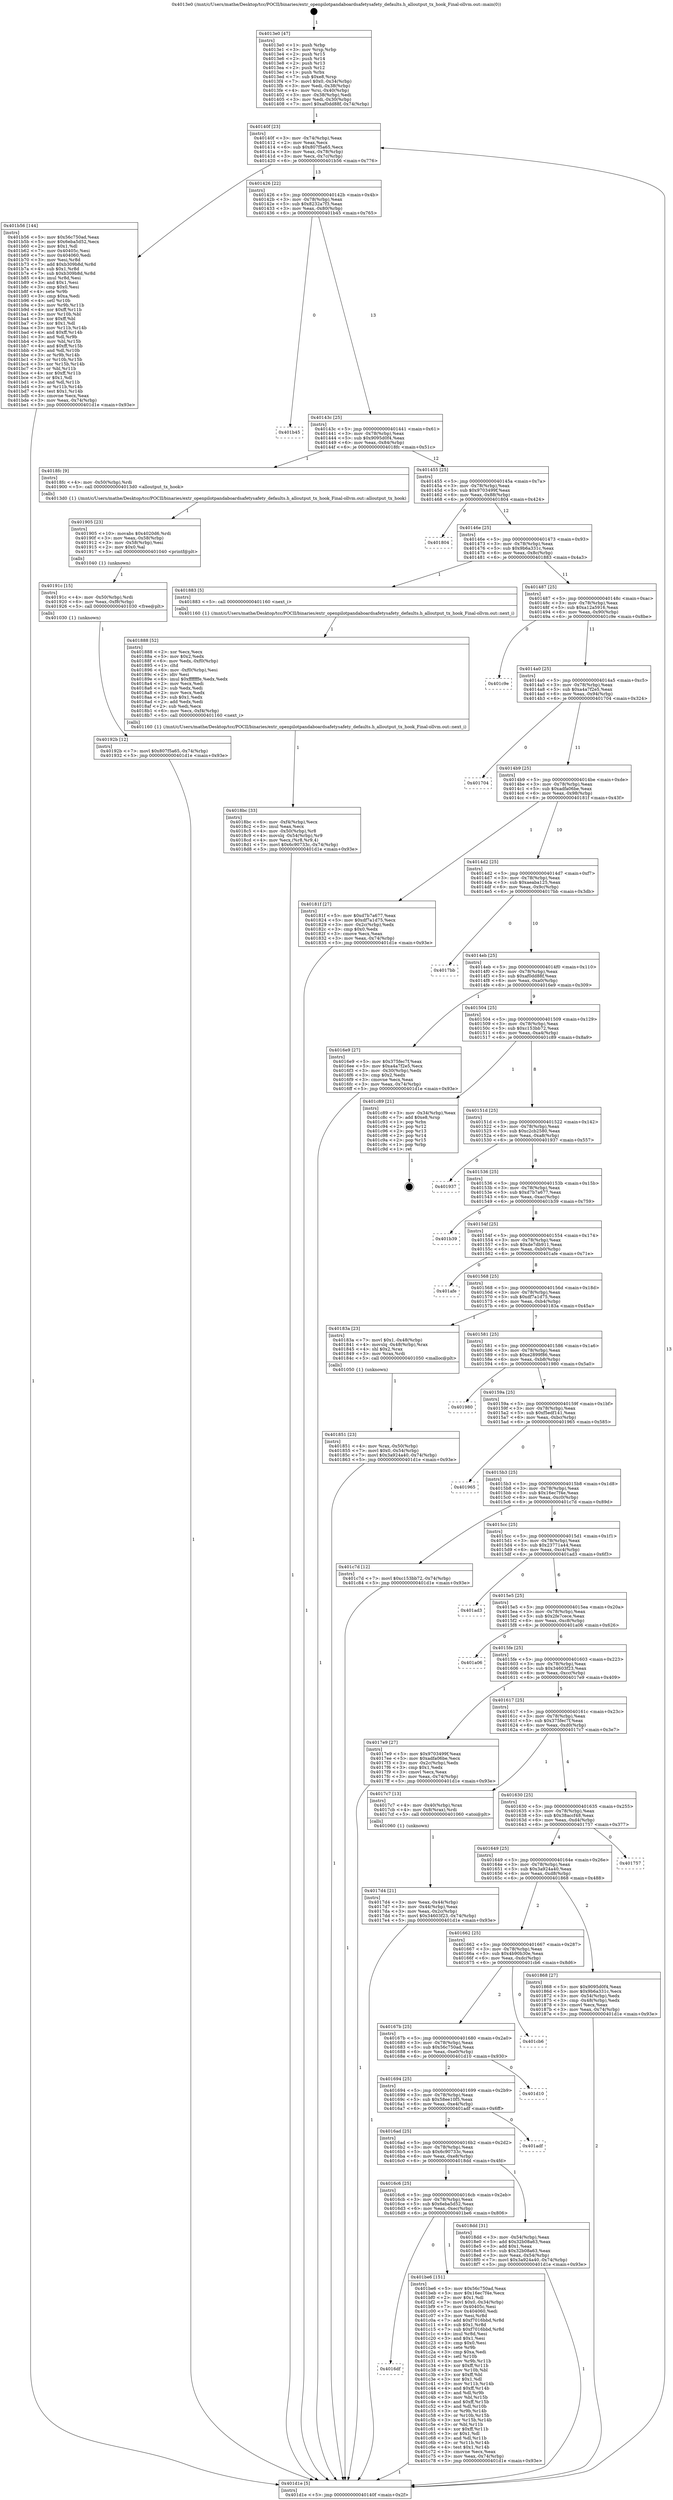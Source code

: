 digraph "0x4013e0" {
  label = "0x4013e0 (/mnt/c/Users/mathe/Desktop/tcc/POCII/binaries/extr_openpilotpandaboardsafetysafety_defaults.h_alloutput_tx_hook_Final-ollvm.out::main(0))"
  labelloc = "t"
  node[shape=record]

  Entry [label="",width=0.3,height=0.3,shape=circle,fillcolor=black,style=filled]
  "0x40140f" [label="{
     0x40140f [23]\l
     | [instrs]\l
     &nbsp;&nbsp;0x40140f \<+3\>: mov -0x74(%rbp),%eax\l
     &nbsp;&nbsp;0x401412 \<+2\>: mov %eax,%ecx\l
     &nbsp;&nbsp;0x401414 \<+6\>: sub $0x807f5a65,%ecx\l
     &nbsp;&nbsp;0x40141a \<+3\>: mov %eax,-0x78(%rbp)\l
     &nbsp;&nbsp;0x40141d \<+3\>: mov %ecx,-0x7c(%rbp)\l
     &nbsp;&nbsp;0x401420 \<+6\>: je 0000000000401b56 \<main+0x776\>\l
  }"]
  "0x401b56" [label="{
     0x401b56 [144]\l
     | [instrs]\l
     &nbsp;&nbsp;0x401b56 \<+5\>: mov $0x56c750ad,%eax\l
     &nbsp;&nbsp;0x401b5b \<+5\>: mov $0x6eba5d52,%ecx\l
     &nbsp;&nbsp;0x401b60 \<+2\>: mov $0x1,%dl\l
     &nbsp;&nbsp;0x401b62 \<+7\>: mov 0x40405c,%esi\l
     &nbsp;&nbsp;0x401b69 \<+7\>: mov 0x404060,%edi\l
     &nbsp;&nbsp;0x401b70 \<+3\>: mov %esi,%r8d\l
     &nbsp;&nbsp;0x401b73 \<+7\>: add $0xb309b8d,%r8d\l
     &nbsp;&nbsp;0x401b7a \<+4\>: sub $0x1,%r8d\l
     &nbsp;&nbsp;0x401b7e \<+7\>: sub $0xb309b8d,%r8d\l
     &nbsp;&nbsp;0x401b85 \<+4\>: imul %r8d,%esi\l
     &nbsp;&nbsp;0x401b89 \<+3\>: and $0x1,%esi\l
     &nbsp;&nbsp;0x401b8c \<+3\>: cmp $0x0,%esi\l
     &nbsp;&nbsp;0x401b8f \<+4\>: sete %r9b\l
     &nbsp;&nbsp;0x401b93 \<+3\>: cmp $0xa,%edi\l
     &nbsp;&nbsp;0x401b96 \<+4\>: setl %r10b\l
     &nbsp;&nbsp;0x401b9a \<+3\>: mov %r9b,%r11b\l
     &nbsp;&nbsp;0x401b9d \<+4\>: xor $0xff,%r11b\l
     &nbsp;&nbsp;0x401ba1 \<+3\>: mov %r10b,%bl\l
     &nbsp;&nbsp;0x401ba4 \<+3\>: xor $0xff,%bl\l
     &nbsp;&nbsp;0x401ba7 \<+3\>: xor $0x1,%dl\l
     &nbsp;&nbsp;0x401baa \<+3\>: mov %r11b,%r14b\l
     &nbsp;&nbsp;0x401bad \<+4\>: and $0xff,%r14b\l
     &nbsp;&nbsp;0x401bb1 \<+3\>: and %dl,%r9b\l
     &nbsp;&nbsp;0x401bb4 \<+3\>: mov %bl,%r15b\l
     &nbsp;&nbsp;0x401bb7 \<+4\>: and $0xff,%r15b\l
     &nbsp;&nbsp;0x401bbb \<+3\>: and %dl,%r10b\l
     &nbsp;&nbsp;0x401bbe \<+3\>: or %r9b,%r14b\l
     &nbsp;&nbsp;0x401bc1 \<+3\>: or %r10b,%r15b\l
     &nbsp;&nbsp;0x401bc4 \<+3\>: xor %r15b,%r14b\l
     &nbsp;&nbsp;0x401bc7 \<+3\>: or %bl,%r11b\l
     &nbsp;&nbsp;0x401bca \<+4\>: xor $0xff,%r11b\l
     &nbsp;&nbsp;0x401bce \<+3\>: or $0x1,%dl\l
     &nbsp;&nbsp;0x401bd1 \<+3\>: and %dl,%r11b\l
     &nbsp;&nbsp;0x401bd4 \<+3\>: or %r11b,%r14b\l
     &nbsp;&nbsp;0x401bd7 \<+4\>: test $0x1,%r14b\l
     &nbsp;&nbsp;0x401bdb \<+3\>: cmovne %ecx,%eax\l
     &nbsp;&nbsp;0x401bde \<+3\>: mov %eax,-0x74(%rbp)\l
     &nbsp;&nbsp;0x401be1 \<+5\>: jmp 0000000000401d1e \<main+0x93e\>\l
  }"]
  "0x401426" [label="{
     0x401426 [22]\l
     | [instrs]\l
     &nbsp;&nbsp;0x401426 \<+5\>: jmp 000000000040142b \<main+0x4b\>\l
     &nbsp;&nbsp;0x40142b \<+3\>: mov -0x78(%rbp),%eax\l
     &nbsp;&nbsp;0x40142e \<+5\>: sub $0x8232a7f3,%eax\l
     &nbsp;&nbsp;0x401433 \<+3\>: mov %eax,-0x80(%rbp)\l
     &nbsp;&nbsp;0x401436 \<+6\>: je 0000000000401b45 \<main+0x765\>\l
  }"]
  Exit [label="",width=0.3,height=0.3,shape=circle,fillcolor=black,style=filled,peripheries=2]
  "0x401b45" [label="{
     0x401b45\l
  }", style=dashed]
  "0x40143c" [label="{
     0x40143c [25]\l
     | [instrs]\l
     &nbsp;&nbsp;0x40143c \<+5\>: jmp 0000000000401441 \<main+0x61\>\l
     &nbsp;&nbsp;0x401441 \<+3\>: mov -0x78(%rbp),%eax\l
     &nbsp;&nbsp;0x401444 \<+5\>: sub $0x9095d0f4,%eax\l
     &nbsp;&nbsp;0x401449 \<+6\>: mov %eax,-0x84(%rbp)\l
     &nbsp;&nbsp;0x40144f \<+6\>: je 00000000004018fc \<main+0x51c\>\l
  }"]
  "0x4016df" [label="{
     0x4016df\l
  }", style=dashed]
  "0x4018fc" [label="{
     0x4018fc [9]\l
     | [instrs]\l
     &nbsp;&nbsp;0x4018fc \<+4\>: mov -0x50(%rbp),%rdi\l
     &nbsp;&nbsp;0x401900 \<+5\>: call 00000000004013d0 \<alloutput_tx_hook\>\l
     | [calls]\l
     &nbsp;&nbsp;0x4013d0 \{1\} (/mnt/c/Users/mathe/Desktop/tcc/POCII/binaries/extr_openpilotpandaboardsafetysafety_defaults.h_alloutput_tx_hook_Final-ollvm.out::alloutput_tx_hook)\l
  }"]
  "0x401455" [label="{
     0x401455 [25]\l
     | [instrs]\l
     &nbsp;&nbsp;0x401455 \<+5\>: jmp 000000000040145a \<main+0x7a\>\l
     &nbsp;&nbsp;0x40145a \<+3\>: mov -0x78(%rbp),%eax\l
     &nbsp;&nbsp;0x40145d \<+5\>: sub $0x9703499f,%eax\l
     &nbsp;&nbsp;0x401462 \<+6\>: mov %eax,-0x88(%rbp)\l
     &nbsp;&nbsp;0x401468 \<+6\>: je 0000000000401804 \<main+0x424\>\l
  }"]
  "0x401be6" [label="{
     0x401be6 [151]\l
     | [instrs]\l
     &nbsp;&nbsp;0x401be6 \<+5\>: mov $0x56c750ad,%eax\l
     &nbsp;&nbsp;0x401beb \<+5\>: mov $0x16ec7f4e,%ecx\l
     &nbsp;&nbsp;0x401bf0 \<+2\>: mov $0x1,%dl\l
     &nbsp;&nbsp;0x401bf2 \<+7\>: movl $0x0,-0x34(%rbp)\l
     &nbsp;&nbsp;0x401bf9 \<+7\>: mov 0x40405c,%esi\l
     &nbsp;&nbsp;0x401c00 \<+7\>: mov 0x404060,%edi\l
     &nbsp;&nbsp;0x401c07 \<+3\>: mov %esi,%r8d\l
     &nbsp;&nbsp;0x401c0a \<+7\>: add $0xf7016bbd,%r8d\l
     &nbsp;&nbsp;0x401c11 \<+4\>: sub $0x1,%r8d\l
     &nbsp;&nbsp;0x401c15 \<+7\>: sub $0xf7016bbd,%r8d\l
     &nbsp;&nbsp;0x401c1c \<+4\>: imul %r8d,%esi\l
     &nbsp;&nbsp;0x401c20 \<+3\>: and $0x1,%esi\l
     &nbsp;&nbsp;0x401c23 \<+3\>: cmp $0x0,%esi\l
     &nbsp;&nbsp;0x401c26 \<+4\>: sete %r9b\l
     &nbsp;&nbsp;0x401c2a \<+3\>: cmp $0xa,%edi\l
     &nbsp;&nbsp;0x401c2d \<+4\>: setl %r10b\l
     &nbsp;&nbsp;0x401c31 \<+3\>: mov %r9b,%r11b\l
     &nbsp;&nbsp;0x401c34 \<+4\>: xor $0xff,%r11b\l
     &nbsp;&nbsp;0x401c38 \<+3\>: mov %r10b,%bl\l
     &nbsp;&nbsp;0x401c3b \<+3\>: xor $0xff,%bl\l
     &nbsp;&nbsp;0x401c3e \<+3\>: xor $0x1,%dl\l
     &nbsp;&nbsp;0x401c41 \<+3\>: mov %r11b,%r14b\l
     &nbsp;&nbsp;0x401c44 \<+4\>: and $0xff,%r14b\l
     &nbsp;&nbsp;0x401c48 \<+3\>: and %dl,%r9b\l
     &nbsp;&nbsp;0x401c4b \<+3\>: mov %bl,%r15b\l
     &nbsp;&nbsp;0x401c4e \<+4\>: and $0xff,%r15b\l
     &nbsp;&nbsp;0x401c52 \<+3\>: and %dl,%r10b\l
     &nbsp;&nbsp;0x401c55 \<+3\>: or %r9b,%r14b\l
     &nbsp;&nbsp;0x401c58 \<+3\>: or %r10b,%r15b\l
     &nbsp;&nbsp;0x401c5b \<+3\>: xor %r15b,%r14b\l
     &nbsp;&nbsp;0x401c5e \<+3\>: or %bl,%r11b\l
     &nbsp;&nbsp;0x401c61 \<+4\>: xor $0xff,%r11b\l
     &nbsp;&nbsp;0x401c65 \<+3\>: or $0x1,%dl\l
     &nbsp;&nbsp;0x401c68 \<+3\>: and %dl,%r11b\l
     &nbsp;&nbsp;0x401c6b \<+3\>: or %r11b,%r14b\l
     &nbsp;&nbsp;0x401c6e \<+4\>: test $0x1,%r14b\l
     &nbsp;&nbsp;0x401c72 \<+3\>: cmovne %ecx,%eax\l
     &nbsp;&nbsp;0x401c75 \<+3\>: mov %eax,-0x74(%rbp)\l
     &nbsp;&nbsp;0x401c78 \<+5\>: jmp 0000000000401d1e \<main+0x93e\>\l
  }"]
  "0x401804" [label="{
     0x401804\l
  }", style=dashed]
  "0x40146e" [label="{
     0x40146e [25]\l
     | [instrs]\l
     &nbsp;&nbsp;0x40146e \<+5\>: jmp 0000000000401473 \<main+0x93\>\l
     &nbsp;&nbsp;0x401473 \<+3\>: mov -0x78(%rbp),%eax\l
     &nbsp;&nbsp;0x401476 \<+5\>: sub $0x9b6a331c,%eax\l
     &nbsp;&nbsp;0x40147b \<+6\>: mov %eax,-0x8c(%rbp)\l
     &nbsp;&nbsp;0x401481 \<+6\>: je 0000000000401883 \<main+0x4a3\>\l
  }"]
  "0x40192b" [label="{
     0x40192b [12]\l
     | [instrs]\l
     &nbsp;&nbsp;0x40192b \<+7\>: movl $0x807f5a65,-0x74(%rbp)\l
     &nbsp;&nbsp;0x401932 \<+5\>: jmp 0000000000401d1e \<main+0x93e\>\l
  }"]
  "0x401883" [label="{
     0x401883 [5]\l
     | [instrs]\l
     &nbsp;&nbsp;0x401883 \<+5\>: call 0000000000401160 \<next_i\>\l
     | [calls]\l
     &nbsp;&nbsp;0x401160 \{1\} (/mnt/c/Users/mathe/Desktop/tcc/POCII/binaries/extr_openpilotpandaboardsafetysafety_defaults.h_alloutput_tx_hook_Final-ollvm.out::next_i)\l
  }"]
  "0x401487" [label="{
     0x401487 [25]\l
     | [instrs]\l
     &nbsp;&nbsp;0x401487 \<+5\>: jmp 000000000040148c \<main+0xac\>\l
     &nbsp;&nbsp;0x40148c \<+3\>: mov -0x78(%rbp),%eax\l
     &nbsp;&nbsp;0x40148f \<+5\>: sub $0xa12a5916,%eax\l
     &nbsp;&nbsp;0x401494 \<+6\>: mov %eax,-0x90(%rbp)\l
     &nbsp;&nbsp;0x40149a \<+6\>: je 0000000000401c9e \<main+0x8be\>\l
  }"]
  "0x40191c" [label="{
     0x40191c [15]\l
     | [instrs]\l
     &nbsp;&nbsp;0x40191c \<+4\>: mov -0x50(%rbp),%rdi\l
     &nbsp;&nbsp;0x401920 \<+6\>: mov %eax,-0xf8(%rbp)\l
     &nbsp;&nbsp;0x401926 \<+5\>: call 0000000000401030 \<free@plt\>\l
     | [calls]\l
     &nbsp;&nbsp;0x401030 \{1\} (unknown)\l
  }"]
  "0x401c9e" [label="{
     0x401c9e\l
  }", style=dashed]
  "0x4014a0" [label="{
     0x4014a0 [25]\l
     | [instrs]\l
     &nbsp;&nbsp;0x4014a0 \<+5\>: jmp 00000000004014a5 \<main+0xc5\>\l
     &nbsp;&nbsp;0x4014a5 \<+3\>: mov -0x78(%rbp),%eax\l
     &nbsp;&nbsp;0x4014a8 \<+5\>: sub $0xa4a7f2e5,%eax\l
     &nbsp;&nbsp;0x4014ad \<+6\>: mov %eax,-0x94(%rbp)\l
     &nbsp;&nbsp;0x4014b3 \<+6\>: je 0000000000401704 \<main+0x324\>\l
  }"]
  "0x401905" [label="{
     0x401905 [23]\l
     | [instrs]\l
     &nbsp;&nbsp;0x401905 \<+10\>: movabs $0x4020d6,%rdi\l
     &nbsp;&nbsp;0x40190f \<+3\>: mov %eax,-0x58(%rbp)\l
     &nbsp;&nbsp;0x401912 \<+3\>: mov -0x58(%rbp),%esi\l
     &nbsp;&nbsp;0x401915 \<+2\>: mov $0x0,%al\l
     &nbsp;&nbsp;0x401917 \<+5\>: call 0000000000401040 \<printf@plt\>\l
     | [calls]\l
     &nbsp;&nbsp;0x401040 \{1\} (unknown)\l
  }"]
  "0x401704" [label="{
     0x401704\l
  }", style=dashed]
  "0x4014b9" [label="{
     0x4014b9 [25]\l
     | [instrs]\l
     &nbsp;&nbsp;0x4014b9 \<+5\>: jmp 00000000004014be \<main+0xde\>\l
     &nbsp;&nbsp;0x4014be \<+3\>: mov -0x78(%rbp),%eax\l
     &nbsp;&nbsp;0x4014c1 \<+5\>: sub $0xadfa06be,%eax\l
     &nbsp;&nbsp;0x4014c6 \<+6\>: mov %eax,-0x98(%rbp)\l
     &nbsp;&nbsp;0x4014cc \<+6\>: je 000000000040181f \<main+0x43f\>\l
  }"]
  "0x4016c6" [label="{
     0x4016c6 [25]\l
     | [instrs]\l
     &nbsp;&nbsp;0x4016c6 \<+5\>: jmp 00000000004016cb \<main+0x2eb\>\l
     &nbsp;&nbsp;0x4016cb \<+3\>: mov -0x78(%rbp),%eax\l
     &nbsp;&nbsp;0x4016ce \<+5\>: sub $0x6eba5d52,%eax\l
     &nbsp;&nbsp;0x4016d3 \<+6\>: mov %eax,-0xec(%rbp)\l
     &nbsp;&nbsp;0x4016d9 \<+6\>: je 0000000000401be6 \<main+0x806\>\l
  }"]
  "0x40181f" [label="{
     0x40181f [27]\l
     | [instrs]\l
     &nbsp;&nbsp;0x40181f \<+5\>: mov $0xd7b7a677,%eax\l
     &nbsp;&nbsp;0x401824 \<+5\>: mov $0xdf7a1d75,%ecx\l
     &nbsp;&nbsp;0x401829 \<+3\>: mov -0x2c(%rbp),%edx\l
     &nbsp;&nbsp;0x40182c \<+3\>: cmp $0x0,%edx\l
     &nbsp;&nbsp;0x40182f \<+3\>: cmove %ecx,%eax\l
     &nbsp;&nbsp;0x401832 \<+3\>: mov %eax,-0x74(%rbp)\l
     &nbsp;&nbsp;0x401835 \<+5\>: jmp 0000000000401d1e \<main+0x93e\>\l
  }"]
  "0x4014d2" [label="{
     0x4014d2 [25]\l
     | [instrs]\l
     &nbsp;&nbsp;0x4014d2 \<+5\>: jmp 00000000004014d7 \<main+0xf7\>\l
     &nbsp;&nbsp;0x4014d7 \<+3\>: mov -0x78(%rbp),%eax\l
     &nbsp;&nbsp;0x4014da \<+5\>: sub $0xaeaba125,%eax\l
     &nbsp;&nbsp;0x4014df \<+6\>: mov %eax,-0x9c(%rbp)\l
     &nbsp;&nbsp;0x4014e5 \<+6\>: je 00000000004017bb \<main+0x3db\>\l
  }"]
  "0x4018dd" [label="{
     0x4018dd [31]\l
     | [instrs]\l
     &nbsp;&nbsp;0x4018dd \<+3\>: mov -0x54(%rbp),%eax\l
     &nbsp;&nbsp;0x4018e0 \<+5\>: add $0x32b08a63,%eax\l
     &nbsp;&nbsp;0x4018e5 \<+3\>: add $0x1,%eax\l
     &nbsp;&nbsp;0x4018e8 \<+5\>: sub $0x32b08a63,%eax\l
     &nbsp;&nbsp;0x4018ed \<+3\>: mov %eax,-0x54(%rbp)\l
     &nbsp;&nbsp;0x4018f0 \<+7\>: movl $0x3a924a40,-0x74(%rbp)\l
     &nbsp;&nbsp;0x4018f7 \<+5\>: jmp 0000000000401d1e \<main+0x93e\>\l
  }"]
  "0x4017bb" [label="{
     0x4017bb\l
  }", style=dashed]
  "0x4014eb" [label="{
     0x4014eb [25]\l
     | [instrs]\l
     &nbsp;&nbsp;0x4014eb \<+5\>: jmp 00000000004014f0 \<main+0x110\>\l
     &nbsp;&nbsp;0x4014f0 \<+3\>: mov -0x78(%rbp),%eax\l
     &nbsp;&nbsp;0x4014f3 \<+5\>: sub $0xaf0dd88f,%eax\l
     &nbsp;&nbsp;0x4014f8 \<+6\>: mov %eax,-0xa0(%rbp)\l
     &nbsp;&nbsp;0x4014fe \<+6\>: je 00000000004016e9 \<main+0x309\>\l
  }"]
  "0x4016ad" [label="{
     0x4016ad [25]\l
     | [instrs]\l
     &nbsp;&nbsp;0x4016ad \<+5\>: jmp 00000000004016b2 \<main+0x2d2\>\l
     &nbsp;&nbsp;0x4016b2 \<+3\>: mov -0x78(%rbp),%eax\l
     &nbsp;&nbsp;0x4016b5 \<+5\>: sub $0x6c90733c,%eax\l
     &nbsp;&nbsp;0x4016ba \<+6\>: mov %eax,-0xe8(%rbp)\l
     &nbsp;&nbsp;0x4016c0 \<+6\>: je 00000000004018dd \<main+0x4fd\>\l
  }"]
  "0x4016e9" [label="{
     0x4016e9 [27]\l
     | [instrs]\l
     &nbsp;&nbsp;0x4016e9 \<+5\>: mov $0x375fec7f,%eax\l
     &nbsp;&nbsp;0x4016ee \<+5\>: mov $0xa4a7f2e5,%ecx\l
     &nbsp;&nbsp;0x4016f3 \<+3\>: mov -0x30(%rbp),%edx\l
     &nbsp;&nbsp;0x4016f6 \<+3\>: cmp $0x2,%edx\l
     &nbsp;&nbsp;0x4016f9 \<+3\>: cmovne %ecx,%eax\l
     &nbsp;&nbsp;0x4016fc \<+3\>: mov %eax,-0x74(%rbp)\l
     &nbsp;&nbsp;0x4016ff \<+5\>: jmp 0000000000401d1e \<main+0x93e\>\l
  }"]
  "0x401504" [label="{
     0x401504 [25]\l
     | [instrs]\l
     &nbsp;&nbsp;0x401504 \<+5\>: jmp 0000000000401509 \<main+0x129\>\l
     &nbsp;&nbsp;0x401509 \<+3\>: mov -0x78(%rbp),%eax\l
     &nbsp;&nbsp;0x40150c \<+5\>: sub $0xc153bb72,%eax\l
     &nbsp;&nbsp;0x401511 \<+6\>: mov %eax,-0xa4(%rbp)\l
     &nbsp;&nbsp;0x401517 \<+6\>: je 0000000000401c89 \<main+0x8a9\>\l
  }"]
  "0x401d1e" [label="{
     0x401d1e [5]\l
     | [instrs]\l
     &nbsp;&nbsp;0x401d1e \<+5\>: jmp 000000000040140f \<main+0x2f\>\l
  }"]
  "0x4013e0" [label="{
     0x4013e0 [47]\l
     | [instrs]\l
     &nbsp;&nbsp;0x4013e0 \<+1\>: push %rbp\l
     &nbsp;&nbsp;0x4013e1 \<+3\>: mov %rsp,%rbp\l
     &nbsp;&nbsp;0x4013e4 \<+2\>: push %r15\l
     &nbsp;&nbsp;0x4013e6 \<+2\>: push %r14\l
     &nbsp;&nbsp;0x4013e8 \<+2\>: push %r13\l
     &nbsp;&nbsp;0x4013ea \<+2\>: push %r12\l
     &nbsp;&nbsp;0x4013ec \<+1\>: push %rbx\l
     &nbsp;&nbsp;0x4013ed \<+7\>: sub $0xe8,%rsp\l
     &nbsp;&nbsp;0x4013f4 \<+7\>: movl $0x0,-0x34(%rbp)\l
     &nbsp;&nbsp;0x4013fb \<+3\>: mov %edi,-0x38(%rbp)\l
     &nbsp;&nbsp;0x4013fe \<+4\>: mov %rsi,-0x40(%rbp)\l
     &nbsp;&nbsp;0x401402 \<+3\>: mov -0x38(%rbp),%edi\l
     &nbsp;&nbsp;0x401405 \<+3\>: mov %edi,-0x30(%rbp)\l
     &nbsp;&nbsp;0x401408 \<+7\>: movl $0xaf0dd88f,-0x74(%rbp)\l
  }"]
  "0x401adf" [label="{
     0x401adf\l
  }", style=dashed]
  "0x401c89" [label="{
     0x401c89 [21]\l
     | [instrs]\l
     &nbsp;&nbsp;0x401c89 \<+3\>: mov -0x34(%rbp),%eax\l
     &nbsp;&nbsp;0x401c8c \<+7\>: add $0xe8,%rsp\l
     &nbsp;&nbsp;0x401c93 \<+1\>: pop %rbx\l
     &nbsp;&nbsp;0x401c94 \<+2\>: pop %r12\l
     &nbsp;&nbsp;0x401c96 \<+2\>: pop %r13\l
     &nbsp;&nbsp;0x401c98 \<+2\>: pop %r14\l
     &nbsp;&nbsp;0x401c9a \<+2\>: pop %r15\l
     &nbsp;&nbsp;0x401c9c \<+1\>: pop %rbp\l
     &nbsp;&nbsp;0x401c9d \<+1\>: ret\l
  }"]
  "0x40151d" [label="{
     0x40151d [25]\l
     | [instrs]\l
     &nbsp;&nbsp;0x40151d \<+5\>: jmp 0000000000401522 \<main+0x142\>\l
     &nbsp;&nbsp;0x401522 \<+3\>: mov -0x78(%rbp),%eax\l
     &nbsp;&nbsp;0x401525 \<+5\>: sub $0xc2cb2580,%eax\l
     &nbsp;&nbsp;0x40152a \<+6\>: mov %eax,-0xa8(%rbp)\l
     &nbsp;&nbsp;0x401530 \<+6\>: je 0000000000401937 \<main+0x557\>\l
  }"]
  "0x401694" [label="{
     0x401694 [25]\l
     | [instrs]\l
     &nbsp;&nbsp;0x401694 \<+5\>: jmp 0000000000401699 \<main+0x2b9\>\l
     &nbsp;&nbsp;0x401699 \<+3\>: mov -0x78(%rbp),%eax\l
     &nbsp;&nbsp;0x40169c \<+5\>: sub $0x58ee10f5,%eax\l
     &nbsp;&nbsp;0x4016a1 \<+6\>: mov %eax,-0xe4(%rbp)\l
     &nbsp;&nbsp;0x4016a7 \<+6\>: je 0000000000401adf \<main+0x6ff\>\l
  }"]
  "0x401937" [label="{
     0x401937\l
  }", style=dashed]
  "0x401536" [label="{
     0x401536 [25]\l
     | [instrs]\l
     &nbsp;&nbsp;0x401536 \<+5\>: jmp 000000000040153b \<main+0x15b\>\l
     &nbsp;&nbsp;0x40153b \<+3\>: mov -0x78(%rbp),%eax\l
     &nbsp;&nbsp;0x40153e \<+5\>: sub $0xd7b7a677,%eax\l
     &nbsp;&nbsp;0x401543 \<+6\>: mov %eax,-0xac(%rbp)\l
     &nbsp;&nbsp;0x401549 \<+6\>: je 0000000000401b39 \<main+0x759\>\l
  }"]
  "0x401d10" [label="{
     0x401d10\l
  }", style=dashed]
  "0x401b39" [label="{
     0x401b39\l
  }", style=dashed]
  "0x40154f" [label="{
     0x40154f [25]\l
     | [instrs]\l
     &nbsp;&nbsp;0x40154f \<+5\>: jmp 0000000000401554 \<main+0x174\>\l
     &nbsp;&nbsp;0x401554 \<+3\>: mov -0x78(%rbp),%eax\l
     &nbsp;&nbsp;0x401557 \<+5\>: sub $0xde7db911,%eax\l
     &nbsp;&nbsp;0x40155c \<+6\>: mov %eax,-0xb0(%rbp)\l
     &nbsp;&nbsp;0x401562 \<+6\>: je 0000000000401afe \<main+0x71e\>\l
  }"]
  "0x40167b" [label="{
     0x40167b [25]\l
     | [instrs]\l
     &nbsp;&nbsp;0x40167b \<+5\>: jmp 0000000000401680 \<main+0x2a0\>\l
     &nbsp;&nbsp;0x401680 \<+3\>: mov -0x78(%rbp),%eax\l
     &nbsp;&nbsp;0x401683 \<+5\>: sub $0x56c750ad,%eax\l
     &nbsp;&nbsp;0x401688 \<+6\>: mov %eax,-0xe0(%rbp)\l
     &nbsp;&nbsp;0x40168e \<+6\>: je 0000000000401d10 \<main+0x930\>\l
  }"]
  "0x401afe" [label="{
     0x401afe\l
  }", style=dashed]
  "0x401568" [label="{
     0x401568 [25]\l
     | [instrs]\l
     &nbsp;&nbsp;0x401568 \<+5\>: jmp 000000000040156d \<main+0x18d\>\l
     &nbsp;&nbsp;0x40156d \<+3\>: mov -0x78(%rbp),%eax\l
     &nbsp;&nbsp;0x401570 \<+5\>: sub $0xdf7a1d75,%eax\l
     &nbsp;&nbsp;0x401575 \<+6\>: mov %eax,-0xb4(%rbp)\l
     &nbsp;&nbsp;0x40157b \<+6\>: je 000000000040183a \<main+0x45a\>\l
  }"]
  "0x401cb6" [label="{
     0x401cb6\l
  }", style=dashed]
  "0x40183a" [label="{
     0x40183a [23]\l
     | [instrs]\l
     &nbsp;&nbsp;0x40183a \<+7\>: movl $0x1,-0x48(%rbp)\l
     &nbsp;&nbsp;0x401841 \<+4\>: movslq -0x48(%rbp),%rax\l
     &nbsp;&nbsp;0x401845 \<+4\>: shl $0x2,%rax\l
     &nbsp;&nbsp;0x401849 \<+3\>: mov %rax,%rdi\l
     &nbsp;&nbsp;0x40184c \<+5\>: call 0000000000401050 \<malloc@plt\>\l
     | [calls]\l
     &nbsp;&nbsp;0x401050 \{1\} (unknown)\l
  }"]
  "0x401581" [label="{
     0x401581 [25]\l
     | [instrs]\l
     &nbsp;&nbsp;0x401581 \<+5\>: jmp 0000000000401586 \<main+0x1a6\>\l
     &nbsp;&nbsp;0x401586 \<+3\>: mov -0x78(%rbp),%eax\l
     &nbsp;&nbsp;0x401589 \<+5\>: sub $0xe2899f86,%eax\l
     &nbsp;&nbsp;0x40158e \<+6\>: mov %eax,-0xb8(%rbp)\l
     &nbsp;&nbsp;0x401594 \<+6\>: je 0000000000401980 \<main+0x5a0\>\l
  }"]
  "0x4018bc" [label="{
     0x4018bc [33]\l
     | [instrs]\l
     &nbsp;&nbsp;0x4018bc \<+6\>: mov -0xf4(%rbp),%ecx\l
     &nbsp;&nbsp;0x4018c2 \<+3\>: imul %eax,%ecx\l
     &nbsp;&nbsp;0x4018c5 \<+4\>: mov -0x50(%rbp),%r8\l
     &nbsp;&nbsp;0x4018c9 \<+4\>: movslq -0x54(%rbp),%r9\l
     &nbsp;&nbsp;0x4018cd \<+4\>: mov %ecx,(%r8,%r9,4)\l
     &nbsp;&nbsp;0x4018d1 \<+7\>: movl $0x6c90733c,-0x74(%rbp)\l
     &nbsp;&nbsp;0x4018d8 \<+5\>: jmp 0000000000401d1e \<main+0x93e\>\l
  }"]
  "0x401980" [label="{
     0x401980\l
  }", style=dashed]
  "0x40159a" [label="{
     0x40159a [25]\l
     | [instrs]\l
     &nbsp;&nbsp;0x40159a \<+5\>: jmp 000000000040159f \<main+0x1bf\>\l
     &nbsp;&nbsp;0x40159f \<+3\>: mov -0x78(%rbp),%eax\l
     &nbsp;&nbsp;0x4015a2 \<+5\>: sub $0xf5edf141,%eax\l
     &nbsp;&nbsp;0x4015a7 \<+6\>: mov %eax,-0xbc(%rbp)\l
     &nbsp;&nbsp;0x4015ad \<+6\>: je 0000000000401965 \<main+0x585\>\l
  }"]
  "0x401888" [label="{
     0x401888 [52]\l
     | [instrs]\l
     &nbsp;&nbsp;0x401888 \<+2\>: xor %ecx,%ecx\l
     &nbsp;&nbsp;0x40188a \<+5\>: mov $0x2,%edx\l
     &nbsp;&nbsp;0x40188f \<+6\>: mov %edx,-0xf0(%rbp)\l
     &nbsp;&nbsp;0x401895 \<+1\>: cltd\l
     &nbsp;&nbsp;0x401896 \<+6\>: mov -0xf0(%rbp),%esi\l
     &nbsp;&nbsp;0x40189c \<+2\>: idiv %esi\l
     &nbsp;&nbsp;0x40189e \<+6\>: imul $0xfffffffe,%edx,%edx\l
     &nbsp;&nbsp;0x4018a4 \<+2\>: mov %ecx,%edi\l
     &nbsp;&nbsp;0x4018a6 \<+2\>: sub %edx,%edi\l
     &nbsp;&nbsp;0x4018a8 \<+2\>: mov %ecx,%edx\l
     &nbsp;&nbsp;0x4018aa \<+3\>: sub $0x1,%edx\l
     &nbsp;&nbsp;0x4018ad \<+2\>: add %edx,%edi\l
     &nbsp;&nbsp;0x4018af \<+2\>: sub %edi,%ecx\l
     &nbsp;&nbsp;0x4018b1 \<+6\>: mov %ecx,-0xf4(%rbp)\l
     &nbsp;&nbsp;0x4018b7 \<+5\>: call 0000000000401160 \<next_i\>\l
     | [calls]\l
     &nbsp;&nbsp;0x401160 \{1\} (/mnt/c/Users/mathe/Desktop/tcc/POCII/binaries/extr_openpilotpandaboardsafetysafety_defaults.h_alloutput_tx_hook_Final-ollvm.out::next_i)\l
  }"]
  "0x401965" [label="{
     0x401965\l
  }", style=dashed]
  "0x4015b3" [label="{
     0x4015b3 [25]\l
     | [instrs]\l
     &nbsp;&nbsp;0x4015b3 \<+5\>: jmp 00000000004015b8 \<main+0x1d8\>\l
     &nbsp;&nbsp;0x4015b8 \<+3\>: mov -0x78(%rbp),%eax\l
     &nbsp;&nbsp;0x4015bb \<+5\>: sub $0x16ec7f4e,%eax\l
     &nbsp;&nbsp;0x4015c0 \<+6\>: mov %eax,-0xc0(%rbp)\l
     &nbsp;&nbsp;0x4015c6 \<+6\>: je 0000000000401c7d \<main+0x89d\>\l
  }"]
  "0x401662" [label="{
     0x401662 [25]\l
     | [instrs]\l
     &nbsp;&nbsp;0x401662 \<+5\>: jmp 0000000000401667 \<main+0x287\>\l
     &nbsp;&nbsp;0x401667 \<+3\>: mov -0x78(%rbp),%eax\l
     &nbsp;&nbsp;0x40166a \<+5\>: sub $0x4b90b30e,%eax\l
     &nbsp;&nbsp;0x40166f \<+6\>: mov %eax,-0xdc(%rbp)\l
     &nbsp;&nbsp;0x401675 \<+6\>: je 0000000000401cb6 \<main+0x8d6\>\l
  }"]
  "0x401c7d" [label="{
     0x401c7d [12]\l
     | [instrs]\l
     &nbsp;&nbsp;0x401c7d \<+7\>: movl $0xc153bb72,-0x74(%rbp)\l
     &nbsp;&nbsp;0x401c84 \<+5\>: jmp 0000000000401d1e \<main+0x93e\>\l
  }"]
  "0x4015cc" [label="{
     0x4015cc [25]\l
     | [instrs]\l
     &nbsp;&nbsp;0x4015cc \<+5\>: jmp 00000000004015d1 \<main+0x1f1\>\l
     &nbsp;&nbsp;0x4015d1 \<+3\>: mov -0x78(%rbp),%eax\l
     &nbsp;&nbsp;0x4015d4 \<+5\>: sub $0x23771a44,%eax\l
     &nbsp;&nbsp;0x4015d9 \<+6\>: mov %eax,-0xc4(%rbp)\l
     &nbsp;&nbsp;0x4015df \<+6\>: je 0000000000401ad3 \<main+0x6f3\>\l
  }"]
  "0x401868" [label="{
     0x401868 [27]\l
     | [instrs]\l
     &nbsp;&nbsp;0x401868 \<+5\>: mov $0x9095d0f4,%eax\l
     &nbsp;&nbsp;0x40186d \<+5\>: mov $0x9b6a331c,%ecx\l
     &nbsp;&nbsp;0x401872 \<+3\>: mov -0x54(%rbp),%edx\l
     &nbsp;&nbsp;0x401875 \<+3\>: cmp -0x48(%rbp),%edx\l
     &nbsp;&nbsp;0x401878 \<+3\>: cmovl %ecx,%eax\l
     &nbsp;&nbsp;0x40187b \<+3\>: mov %eax,-0x74(%rbp)\l
     &nbsp;&nbsp;0x40187e \<+5\>: jmp 0000000000401d1e \<main+0x93e\>\l
  }"]
  "0x401ad3" [label="{
     0x401ad3\l
  }", style=dashed]
  "0x4015e5" [label="{
     0x4015e5 [25]\l
     | [instrs]\l
     &nbsp;&nbsp;0x4015e5 \<+5\>: jmp 00000000004015ea \<main+0x20a\>\l
     &nbsp;&nbsp;0x4015ea \<+3\>: mov -0x78(%rbp),%eax\l
     &nbsp;&nbsp;0x4015ed \<+5\>: sub $0x2fe7cece,%eax\l
     &nbsp;&nbsp;0x4015f2 \<+6\>: mov %eax,-0xc8(%rbp)\l
     &nbsp;&nbsp;0x4015f8 \<+6\>: je 0000000000401a06 \<main+0x626\>\l
  }"]
  "0x401649" [label="{
     0x401649 [25]\l
     | [instrs]\l
     &nbsp;&nbsp;0x401649 \<+5\>: jmp 000000000040164e \<main+0x26e\>\l
     &nbsp;&nbsp;0x40164e \<+3\>: mov -0x78(%rbp),%eax\l
     &nbsp;&nbsp;0x401651 \<+5\>: sub $0x3a924a40,%eax\l
     &nbsp;&nbsp;0x401656 \<+6\>: mov %eax,-0xd8(%rbp)\l
     &nbsp;&nbsp;0x40165c \<+6\>: je 0000000000401868 \<main+0x488\>\l
  }"]
  "0x401a06" [label="{
     0x401a06\l
  }", style=dashed]
  "0x4015fe" [label="{
     0x4015fe [25]\l
     | [instrs]\l
     &nbsp;&nbsp;0x4015fe \<+5\>: jmp 0000000000401603 \<main+0x223\>\l
     &nbsp;&nbsp;0x401603 \<+3\>: mov -0x78(%rbp),%eax\l
     &nbsp;&nbsp;0x401606 \<+5\>: sub $0x34603f23,%eax\l
     &nbsp;&nbsp;0x40160b \<+6\>: mov %eax,-0xcc(%rbp)\l
     &nbsp;&nbsp;0x401611 \<+6\>: je 00000000004017e9 \<main+0x409\>\l
  }"]
  "0x401757" [label="{
     0x401757\l
  }", style=dashed]
  "0x4017e9" [label="{
     0x4017e9 [27]\l
     | [instrs]\l
     &nbsp;&nbsp;0x4017e9 \<+5\>: mov $0x9703499f,%eax\l
     &nbsp;&nbsp;0x4017ee \<+5\>: mov $0xadfa06be,%ecx\l
     &nbsp;&nbsp;0x4017f3 \<+3\>: mov -0x2c(%rbp),%edx\l
     &nbsp;&nbsp;0x4017f6 \<+3\>: cmp $0x1,%edx\l
     &nbsp;&nbsp;0x4017f9 \<+3\>: cmovl %ecx,%eax\l
     &nbsp;&nbsp;0x4017fc \<+3\>: mov %eax,-0x74(%rbp)\l
     &nbsp;&nbsp;0x4017ff \<+5\>: jmp 0000000000401d1e \<main+0x93e\>\l
  }"]
  "0x401617" [label="{
     0x401617 [25]\l
     | [instrs]\l
     &nbsp;&nbsp;0x401617 \<+5\>: jmp 000000000040161c \<main+0x23c\>\l
     &nbsp;&nbsp;0x40161c \<+3\>: mov -0x78(%rbp),%eax\l
     &nbsp;&nbsp;0x40161f \<+5\>: sub $0x375fec7f,%eax\l
     &nbsp;&nbsp;0x401624 \<+6\>: mov %eax,-0xd0(%rbp)\l
     &nbsp;&nbsp;0x40162a \<+6\>: je 00000000004017c7 \<main+0x3e7\>\l
  }"]
  "0x401851" [label="{
     0x401851 [23]\l
     | [instrs]\l
     &nbsp;&nbsp;0x401851 \<+4\>: mov %rax,-0x50(%rbp)\l
     &nbsp;&nbsp;0x401855 \<+7\>: movl $0x0,-0x54(%rbp)\l
     &nbsp;&nbsp;0x40185c \<+7\>: movl $0x3a924a40,-0x74(%rbp)\l
     &nbsp;&nbsp;0x401863 \<+5\>: jmp 0000000000401d1e \<main+0x93e\>\l
  }"]
  "0x4017c7" [label="{
     0x4017c7 [13]\l
     | [instrs]\l
     &nbsp;&nbsp;0x4017c7 \<+4\>: mov -0x40(%rbp),%rax\l
     &nbsp;&nbsp;0x4017cb \<+4\>: mov 0x8(%rax),%rdi\l
     &nbsp;&nbsp;0x4017cf \<+5\>: call 0000000000401060 \<atoi@plt\>\l
     | [calls]\l
     &nbsp;&nbsp;0x401060 \{1\} (unknown)\l
  }"]
  "0x401630" [label="{
     0x401630 [25]\l
     | [instrs]\l
     &nbsp;&nbsp;0x401630 \<+5\>: jmp 0000000000401635 \<main+0x255\>\l
     &nbsp;&nbsp;0x401635 \<+3\>: mov -0x78(%rbp),%eax\l
     &nbsp;&nbsp;0x401638 \<+5\>: sub $0x38accf48,%eax\l
     &nbsp;&nbsp;0x40163d \<+6\>: mov %eax,-0xd4(%rbp)\l
     &nbsp;&nbsp;0x401643 \<+6\>: je 0000000000401757 \<main+0x377\>\l
  }"]
  "0x4017d4" [label="{
     0x4017d4 [21]\l
     | [instrs]\l
     &nbsp;&nbsp;0x4017d4 \<+3\>: mov %eax,-0x44(%rbp)\l
     &nbsp;&nbsp;0x4017d7 \<+3\>: mov -0x44(%rbp),%eax\l
     &nbsp;&nbsp;0x4017da \<+3\>: mov %eax,-0x2c(%rbp)\l
     &nbsp;&nbsp;0x4017dd \<+7\>: movl $0x34603f23,-0x74(%rbp)\l
     &nbsp;&nbsp;0x4017e4 \<+5\>: jmp 0000000000401d1e \<main+0x93e\>\l
  }"]
  Entry -> "0x4013e0" [label=" 1"]
  "0x40140f" -> "0x401b56" [label=" 1"]
  "0x40140f" -> "0x401426" [label=" 13"]
  "0x401c89" -> Exit [label=" 1"]
  "0x401426" -> "0x401b45" [label=" 0"]
  "0x401426" -> "0x40143c" [label=" 13"]
  "0x401c7d" -> "0x401d1e" [label=" 1"]
  "0x40143c" -> "0x4018fc" [label=" 1"]
  "0x40143c" -> "0x401455" [label=" 12"]
  "0x401be6" -> "0x401d1e" [label=" 1"]
  "0x401455" -> "0x401804" [label=" 0"]
  "0x401455" -> "0x40146e" [label=" 12"]
  "0x4016c6" -> "0x4016df" [label=" 0"]
  "0x40146e" -> "0x401883" [label=" 1"]
  "0x40146e" -> "0x401487" [label=" 11"]
  "0x4016c6" -> "0x401be6" [label=" 1"]
  "0x401487" -> "0x401c9e" [label=" 0"]
  "0x401487" -> "0x4014a0" [label=" 11"]
  "0x401b56" -> "0x401d1e" [label=" 1"]
  "0x4014a0" -> "0x401704" [label=" 0"]
  "0x4014a0" -> "0x4014b9" [label=" 11"]
  "0x40192b" -> "0x401d1e" [label=" 1"]
  "0x4014b9" -> "0x40181f" [label=" 1"]
  "0x4014b9" -> "0x4014d2" [label=" 10"]
  "0x40191c" -> "0x40192b" [label=" 1"]
  "0x4014d2" -> "0x4017bb" [label=" 0"]
  "0x4014d2" -> "0x4014eb" [label=" 10"]
  "0x401905" -> "0x40191c" [label=" 1"]
  "0x4014eb" -> "0x4016e9" [label=" 1"]
  "0x4014eb" -> "0x401504" [label=" 9"]
  "0x4016e9" -> "0x401d1e" [label=" 1"]
  "0x4013e0" -> "0x40140f" [label=" 1"]
  "0x401d1e" -> "0x40140f" [label=" 13"]
  "0x4018dd" -> "0x401d1e" [label=" 1"]
  "0x401504" -> "0x401c89" [label=" 1"]
  "0x401504" -> "0x40151d" [label=" 8"]
  "0x4016ad" -> "0x4016c6" [label=" 1"]
  "0x40151d" -> "0x401937" [label=" 0"]
  "0x40151d" -> "0x401536" [label=" 8"]
  "0x4018fc" -> "0x401905" [label=" 1"]
  "0x401536" -> "0x401b39" [label=" 0"]
  "0x401536" -> "0x40154f" [label=" 8"]
  "0x401694" -> "0x4016ad" [label=" 2"]
  "0x40154f" -> "0x401afe" [label=" 0"]
  "0x40154f" -> "0x401568" [label=" 8"]
  "0x4016ad" -> "0x4018dd" [label=" 1"]
  "0x401568" -> "0x40183a" [label=" 1"]
  "0x401568" -> "0x401581" [label=" 7"]
  "0x40167b" -> "0x401694" [label=" 2"]
  "0x401581" -> "0x401980" [label=" 0"]
  "0x401581" -> "0x40159a" [label=" 7"]
  "0x401694" -> "0x401adf" [label=" 0"]
  "0x40159a" -> "0x401965" [label=" 0"]
  "0x40159a" -> "0x4015b3" [label=" 7"]
  "0x401662" -> "0x40167b" [label=" 2"]
  "0x4015b3" -> "0x401c7d" [label=" 1"]
  "0x4015b3" -> "0x4015cc" [label=" 6"]
  "0x401662" -> "0x401cb6" [label=" 0"]
  "0x4015cc" -> "0x401ad3" [label=" 0"]
  "0x4015cc" -> "0x4015e5" [label=" 6"]
  "0x40167b" -> "0x401d10" [label=" 0"]
  "0x4015e5" -> "0x401a06" [label=" 0"]
  "0x4015e5" -> "0x4015fe" [label=" 6"]
  "0x401888" -> "0x4018bc" [label=" 1"]
  "0x4015fe" -> "0x4017e9" [label=" 1"]
  "0x4015fe" -> "0x401617" [label=" 5"]
  "0x401883" -> "0x401888" [label=" 1"]
  "0x401617" -> "0x4017c7" [label=" 1"]
  "0x401617" -> "0x401630" [label=" 4"]
  "0x4017c7" -> "0x4017d4" [label=" 1"]
  "0x4017d4" -> "0x401d1e" [label=" 1"]
  "0x4017e9" -> "0x401d1e" [label=" 1"]
  "0x40181f" -> "0x401d1e" [label=" 1"]
  "0x40183a" -> "0x401851" [label=" 1"]
  "0x401851" -> "0x401d1e" [label=" 1"]
  "0x401868" -> "0x401d1e" [label=" 2"]
  "0x401630" -> "0x401757" [label=" 0"]
  "0x401630" -> "0x401649" [label=" 4"]
  "0x4018bc" -> "0x401d1e" [label=" 1"]
  "0x401649" -> "0x401868" [label=" 2"]
  "0x401649" -> "0x401662" [label=" 2"]
}
